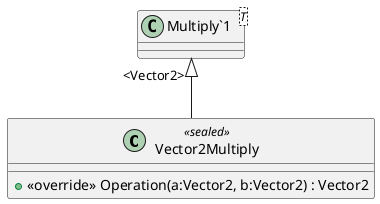 @startuml
class Vector2Multiply <<sealed>> {
    + <<override>> Operation(a:Vector2, b:Vector2) : Vector2
}
class "Multiply`1"<T> {
}
"Multiply`1" "<Vector2>" <|-- Vector2Multiply
@enduml
